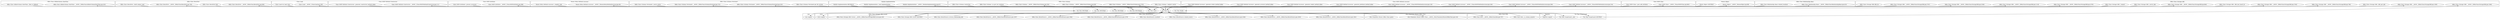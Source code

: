 digraph {
graph [overlap=false]
subgraph cluster_DBIx_Class_InflateColumn_DateTime {
	label="DBIx::Class::InflateColumn::DateTime";
	"DBIx::Class::InflateColumn::DateTime::__ANON__[DBIx/Class/InflateColumn/DateTime.pm:202]";
	"DBIx::Class::InflateColumn::DateTime::_flate_or_fallback";
}
subgraph cluster_DBIx_Class_ResultSet {
	label="DBIx::Class::ResultSet";
	"DBIx::Class::ResultSet::__ANON__[DBIx/Class/ResultSet.pm:793]";
	"DBIx::Class::ResultSet::_build_unique_cond";
	"DBIx::Class::ResultSet::__ANON__[DBIx/Class/ResultSet.pm:858]";
	"DBIx::Class::ResultSet::find";
}
subgraph cluster_Try_Tiny {
	label="Try::Tiny";
	"Try::Tiny::finally";
	"Try::Tiny::BEGIN@6";
	"Try::Tiny::catch";
	"Try::Tiny::BEGIN@8";
	"Try::Tiny::BEGIN@3";
	"Try::Tiny::try";
	"Try::Tiny::BEGIN@46";
}
subgraph cluster_DBIx_Class_Storage_DBI_Cursor {
	label="DBIx::Class::Storage::DBI::Cursor";
	"DBIx::Class::Storage::DBI::Cursor::DESTROY";
	"DBIx::Class::Storage::DBI::Cursor::__ANON__[DBIx/Class/Storage/DBI/Cursor.pm:182]";
}
subgraph cluster_Class_Load {
	label="Class::Load";
	"Class::Load::try_load_class";
	"Class::Load::__ANON__[Class/Load.pm:180]";
}
subgraph cluster_Class_MOP_Method_Constructor {
	label="Class::MOP::Method::Constructor";
	"Class::MOP::Method::Constructor::_generate_constructor_method_inline";
	"Class::MOP::Method::Constructor::__ANON__[Class/MOP/Method/Constructor.pm:111]";
}
subgraph cluster_Exporter {
	label="Exporter";
	"Exporter::import";
}
subgraph cluster_Class_MOP_Attribute {
	label="Class::MOP::Attribute";
	"Class::MOP::Attribute::_process_accessors";
	"Class::MOP::Attribute::__ANON__[Class/MOP/Attribute.pm:398]";
}
subgraph cluster_DBIx_Class_ResultSource {
	label="DBIx::Class::ResultSource";
	"DBIx::Class::ResultSource::resultset";
	"DBIx::Class::ResultSource::__ANON__[DBIx/Class/ResultSource.pm:1378]";
	"DBIx::Class::ResultSource::__ANON__[DBIx/Class/ResultSource.pm:1394]";
	"DBIx::Class::ResultSource::__ANON__[DBIx/Class/ResultSource.pm:1397]";
	"DBIx::Class::ResultSource::reverse_relationship_info";
	"DBIx::Class::ResultSource::__ANON__[DBIx/Class/ResultSource.pm:1381]";
	"DBIx::Class::ResultSource::__ANON__[DBIx/Class/ResultSource.pm:1853]";
	"DBIx::Class::ResultSource::__ANON__[DBIx/Class/ResultSource.pm:1038]";
	"DBIx::Class::ResultSource::related_source";
}
subgraph cluster_Moose_Meta_Method_Accessor {
	label="Moose::Meta::Method::Accessor";
	"Moose::Meta::Method::Accessor::__ANON__[Moose/Meta/Method/Accessor.pm:39]";
	"Moose::Meta::Method::Accessor::_compile_code";
}
subgraph cluster_vars {
	label="vars";
	"vars::import";
}
subgraph cluster_Try_Tiny_ScopeGuard {
	label="Try::Tiny::ScopeGuard";
	"Try::Tiny::ScopeGuard::_new";
	"Try::Tiny::ScopeGuard::DESTROY";
}
subgraph cluster_DBIx_Class_Schema_Versioned {
	label="DBIx::Class::Schema::Versioned";
	"DBIx::Class::Schema::Versioned::_source_exists";
	"DBIx::Class::Schema::Versioned::__ANON__[DBIx/Class/Schema/Versioned.pm:752]";
	"DBIx::Class::Schema::Versioned::get_db_version";
	"DBIx::Class::Schema::Versioned::__ANON__[DBIx/Class/Schema/Versioned.pm:533]";
}
subgraph cluster_Module_Implementation {
	label="Module::Implementation";
	"Module::Implementation::_load_implementation";
	"Module::Implementation::__ANON__[Module/Implementation.pm:87]";
	"Module::Implementation::BEGIN@10";
}
subgraph cluster_DBIx_Class_Schema {
	label="DBIx::Class::Schema";
	"DBIx::Class::Schema::_ns_get_rsrc_instance";
	"DBIx::Class::Schema::_register_source";
	"DBIx::Class::Schema::connection";
	"DBIx::Class::Schema::__ANON__[DBIx/Class/Schema.pm:1378]";
	"DBIx::Class::Schema::__ANON__[DBIx/Class/Schema.pm:829]";
	"DBIx::Class::Schema::__ANON__[DBIx/Class/Schema.pm:204]";
}
subgraph cluster_SQL_Translator_Parser_DBIx_Class {
	label="SQL::Translator::Parser::DBIx::Class";
	"SQL::Translator::Parser::DBIx::Class::__ANON__[SQL/Translator/Parser/DBIx/Class.pm:154]";
	"SQL::Translator::Parser::DBIx::Class::parse";
}
subgraph cluster_DBIx_Class_Row {
	label="DBIx::Class::Row";
	"DBIx::Class::Row::_is_column_numeric";
	"DBIx::Class::Row::__ANON__[DBIx/Class/Row.pm:797]";
}
subgraph cluster_Class_MOP_Method_Accessor {
	label="Class::MOP::Method::Accessor";
	"Class::MOP::Method::Accessor::_generate_accessor_method_inline";
	"Class::MOP::Method::Accessor::_generate_writer_method_inline";
	"Class::MOP::Method::Accessor::__ANON__[Class/MOP/Method/Accessor.pm:184]";
	"Class::MOP::Method::Accessor::__ANON__[Class/MOP/Method/Accessor.pm:120]";
	"Class::MOP::Method::Accessor::__ANON__[Class/MOP/Method/Accessor.pm:154]";
	"Class::MOP::Method::Accessor::_generate_reader_method_inline";
	"Class::MOP::Method::Accessor::__ANON__[Class/MOP/Method/Accessor.pm:209]";
	"Class::MOP::Method::Accessor::_generate_predicate_method_inline";
}
subgraph cluster_strict {
	label="strict";
	"strict::import";
}
subgraph cluster_Class_MOP_Class {
	label="Class::MOP::Class";
	"Class::MOP::Class::_post_add_attribute";
	"Class::MOP::Class::__ANON__[Class/MOP/Class.pm:892]";
}
subgraph cluster_Moose_Object {
	label="Moose::Object";
	"Moose::Object::DESTROY";
	"Moose::Object::__ANON__[Moose/Object.pm:99]";
}
subgraph cluster_DBIx_Class_Storage_DBI {
	label="DBIx::Class::Storage::DBI";
	"DBIx::Class::Storage::DBI::__ANON__[DBIx/Class/Storage/DBI.pm:1078]";
	"DBIx::Class::Storage::DBI::dbh_do";
	"DBIx::Class::Storage::DBI::__ANON__[DBIx/Class/Storage/DBI.pm:1116]";
	"DBIx::Class::Storage::DBI::__ANON__[DBIx/Class/Storage/DBI.pm:2358]";
	"DBIx::Class::Storage::DBI::__ANON__[DBIx/Class/Storage/DBI.pm:1300]";
	"DBIx::Class::Storage::DBI::__ANON__[DBIx/Class/Storage/DBI.pm:2767]";
	"DBIx::Class::Storage::DBI::__ANON__[DBIx/Class/Storage/DBI.pm:1306]";
	"DBIx::Class::Storage::DBI::__ANON__[DBIx/Class/Storage/DBI.pm:790]";
	"DBIx::Class::Storage::DBI::_connect";
	"DBIx::Class::Storage::DBI::__ANON__[DBIx/Class/Storage/DBI.pm:2763]";
	"DBIx::Class::Storage::DBI::_dbh_last_insert_id";
	"DBIx::Class::Storage::DBI::__ANON__[DBIx/Class/Storage/DBI.pm:800]";
	"DBIx::Class::Storage::DBI::_server_info";
	"DBIx::Class::Storage::DBI::_dbh_get_info";
}
subgraph cluster_DBIx_Class_Relationship_Base {
	label="DBIx::Class::Relationship::Base";
	"DBIx::Class::Relationship::Base::__ANON__[DBIx/Class/Relationship/Base.pm:422]";
	"DBIx::Class::Relationship::Base::related_resultset";
}
"Try::Tiny::try" -> "Class::MOP::Attribute::__ANON__[Class/MOP/Attribute.pm:398]";
"DBIx::Class::Row::_is_column_numeric" -> "Try::Tiny::try";
"DBIx::Class::Storage::DBI::Cursor::DESTROY" -> "Try::Tiny::try";
"DBIx::Class::Schema::Versioned::_source_exists" -> "Try::Tiny::try";
"DBIx::Class::InflateColumn::DateTime::_flate_or_fallback" -> "Try::Tiny::try";
"Moose::Meta::Method::Accessor::_compile_code" -> "Try::Tiny::try";
"DBIx::Class::Storage::DBI::_connect" -> "Try::Tiny::try";
"Module::Implementation::_load_implementation" -> "Try::Tiny::try";
"DBIx::Class::Relationship::Base::related_resultset" -> "Try::Tiny::try";
"DBIx::Class::Storage::DBI::_dbh_last_insert_id" -> "Try::Tiny::try";
"Class::Load::try_load_class" -> "Try::Tiny::try";
"DBIx::Class::Schema::connection" -> "Try::Tiny::try";
"DBIx::Class::ResultSet::find" -> "Try::Tiny::try";
"DBIx::Class::Schema::Versioned::get_db_version" -> "Try::Tiny::try";
"Class::MOP::Method::Accessor::_generate_accessor_method_inline" -> "Try::Tiny::try";
"Class::MOP::Method::Accessor::_generate_writer_method_inline" -> "Try::Tiny::try";
"DBIx::Class::ResultSource::resultset" -> "Try::Tiny::try";
"DBIx::Class::Storage::DBI::dbh_do" -> "Try::Tiny::try";
"Moose::Object::DESTROY" -> "Try::Tiny::try";
"DBIx::Class::Storage::DBI::__ANON__[DBIx/Class/Storage/DBI.pm:2767]" -> "Try::Tiny::try";
"DBIx::Class::ResultSource::reverse_relationship_info" -> "Try::Tiny::try";
"Class::MOP::Method::Constructor::_generate_constructor_method_inline" -> "Try::Tiny::try";
"Class::MOP::Attribute::_process_accessors" -> "Try::Tiny::try";
"DBIx::Class::Schema::_register_source" -> "Try::Tiny::try";
"DBIx::Class::Schema::_ns_get_rsrc_instance" -> "Try::Tiny::try";
"Class::MOP::Class::_post_add_attribute" -> "Try::Tiny::try";
"DBIx::Class::ResultSet::_build_unique_cond" -> "Try::Tiny::try";
"Class::MOP::Method::Accessor::_generate_reader_method_inline" -> "Try::Tiny::try";
"SQL::Translator::Parser::DBIx::Class::parse" -> "Try::Tiny::try";
"DBIx::Class::ResultSource::related_source" -> "Try::Tiny::try";
"DBIx::Class::Storage::DBI::_dbh_get_info" -> "Try::Tiny::try";
"DBIx::Class::Storage::DBI::_server_info" -> "Try::Tiny::try";
"Class::MOP::Method::Accessor::_generate_predicate_method_inline" -> "Try::Tiny::try";
"Try::Tiny::BEGIN@46" -> "Exporter::import";
"Try::Tiny::try" -> "DBIx::Class::Storage::DBI::Cursor::DESTROY";
"Try::Tiny::try" -> "Class::MOP::Class::__ANON__[Class/MOP/Class.pm:892]";
"Try::Tiny::try" -> "Moose::Object::__ANON__[Moose/Object.pm:99]";
"Try::Tiny::try" -> "DBIx::Class::Row::__ANON__[DBIx/Class/Row.pm:797]";
"Try::Tiny::try" -> "DBIx::Class::ResultSet::__ANON__[DBIx/Class/ResultSet.pm:858]";
"Try::Tiny::try" -> "DBIx::Class::Storage::DBI::Cursor::__ANON__[DBIx/Class/Storage/DBI/Cursor.pm:182]";
"Try::Tiny::try" -> "DBIx::Class::Storage::DBI::__ANON__[DBIx/Class/Storage/DBI.pm:800]";
"Try::Tiny::try" -> "Class::MOP::Method::Accessor::__ANON__[Class/MOP/Method/Accessor.pm:184]";
"Try::Tiny::try" -> "DBIx::Class::Storage::DBI::__ANON__[DBIx/Class/Storage/DBI.pm:2763]";
"Try::Tiny::try" -> "DBIx::Class::Schema::__ANON__[DBIx/Class/Schema.pm:204]";
"Try::Tiny::try" -> "DBIx::Class::ResultSource::__ANON__[DBIx/Class/ResultSource.pm:1378]";
"DBIx::Class::Schema::Versioned::_source_exists" -> "Try::Tiny::catch";
"DBIx::Class::InflateColumn::DateTime::_flate_or_fallback" -> "Try::Tiny::catch";
"Moose::Meta::Method::Accessor::_compile_code" -> "Try::Tiny::catch";
"DBIx::Class::Storage::DBI::_connect" -> "Try::Tiny::catch";
"DBIx::Class::Relationship::Base::related_resultset" -> "Try::Tiny::catch";
"Module::Implementation::_load_implementation" -> "Try::Tiny::catch";
"Class::Load::try_load_class" -> "Try::Tiny::catch";
"DBIx::Class::Schema::connection" -> "Try::Tiny::catch";
"Class::MOP::Method::Accessor::_generate_accessor_method_inline" -> "Try::Tiny::catch";
"Class::MOP::Method::Accessor::_generate_writer_method_inline" -> "Try::Tiny::catch";
"DBIx::Class::Storage::DBI::dbh_do" -> "Try::Tiny::catch";
"Moose::Object::DESTROY" -> "Try::Tiny::catch";
"DBIx::Class::Storage::DBI::__ANON__[DBIx/Class/Storage/DBI.pm:2767]" -> "Try::Tiny::catch";
"Class::MOP::Attribute::_process_accessors" -> "Try::Tiny::catch";
"Class::MOP::Method::Constructor::_generate_constructor_method_inline" -> "Try::Tiny::catch";
"DBIx::Class::Schema::_ns_get_rsrc_instance" -> "Try::Tiny::catch";
"DBIx::Class::ResultSet::_build_unique_cond" -> "Try::Tiny::catch";
"Class::MOP::Class::_post_add_attribute" -> "Try::Tiny::catch";
"Class::MOP::Method::Accessor::_generate_reader_method_inline" -> "Try::Tiny::catch";
"Class::MOP::Method::Accessor::_generate_predicate_method_inline" -> "Try::Tiny::catch";
"Try::Tiny::ScopeGuard::DESTROY" -> "DBIx::Class::Storage::DBI::__ANON__[DBIx/Class/Storage/DBI.pm:1306]";
"Try::Tiny::try" -> "Module::Implementation::__ANON__[Module/Implementation.pm:87]";
"Try::Tiny::try" -> "DBIx::Class::Schema::__ANON__[DBIx/Class/Schema.pm:829]";
"Try::Tiny::try" -> "Try::Tiny::ScopeGuard::DESTROY";
"Try::Tiny::try" -> "Moose::Meta::Method::Accessor::__ANON__[Moose/Meta/Method/Accessor.pm:39]";
"Try::Tiny::try" -> "Class::MOP::Method::Accessor::__ANON__[Class/MOP/Method/Accessor.pm:209]";
"Try::Tiny::try" -> "DBIx::Class::Storage::DBI::__ANON__[DBIx/Class/Storage/DBI.pm:1078]";
"Try::Tiny::BEGIN@6" -> "vars::import";
"Try::Tiny::BEGIN@3" -> "strict::import";
"Try::Tiny::try" -> "Class::MOP::Method::Constructor::__ANON__[Class/MOP/Method/Constructor.pm:111]";
"Try::Tiny::try" -> "DBIx::Class::Relationship::Base::__ANON__[DBIx/Class/Relationship/Base.pm:422]";
"Try::Tiny::try" -> "DBIx::Class::Storage::DBI::__ANON__[DBIx/Class/Storage/DBI.pm:1300]";
"Try::Tiny::try" -> "Try::Tiny::ScopeGuard::_new";
"Module::Implementation::BEGIN@10" -> "Try::Tiny::BEGIN@3";
"DBIx::Class::Storage::DBI::_connect" -> "Try::Tiny::finally";
"Try::Tiny::try" -> "DBIx::Class::ResultSource::__ANON__[DBIx/Class/ResultSource.pm:1397]";
"Try::Tiny::try" -> "DBIx::Class::ResultSource::__ANON__[DBIx/Class/ResultSource.pm:1381]";
"Try::Tiny::try" -> "DBIx::Class::Storage::DBI::__ANON__[DBIx/Class/Storage/DBI.pm:790]";
"Try::Tiny::try" -> "DBIx::Class::ResultSource::__ANON__[DBIx/Class/ResultSource.pm:1038]";
"Try::Tiny::try" -> "DBIx::Class::ResultSet::__ANON__[DBIx/Class/ResultSet.pm:793]";
"Try::Tiny::try" -> "SQL::Translator::Parser::DBIx::Class::__ANON__[SQL/Translator/Parser/DBIx/Class.pm:154]";
"Try::Tiny::try" -> "DBIx::Class::ResultSource::__ANON__[DBIx/Class/ResultSource.pm:1853]";
"Try::Tiny::try" -> "DBIx::Class::InflateColumn::DateTime::__ANON__[DBIx/Class/InflateColumn/DateTime.pm:202]";
"Try::Tiny::try" -> "Class::Load::__ANON__[Class/Load.pm:180]";
"Module::Implementation::BEGIN@10" -> "Try::Tiny::BEGIN@6";
"Try::Tiny::try" -> "DBIx::Class::Schema::Versioned::__ANON__[DBIx/Class/Schema/Versioned.pm:752]";
"Try::Tiny::try" -> "DBIx::Class::Storage::DBI::__ANON__[DBIx/Class/Storage/DBI.pm:2358]";
"Try::Tiny::try" -> "DBIx::Class::Schema::Versioned::__ANON__[DBIx/Class/Schema/Versioned.pm:533]";
"Module::Implementation::BEGIN@10" -> "Try::Tiny::BEGIN@8";
"Try::Tiny::try" -> "DBIx::Class::ResultSource::__ANON__[DBIx/Class/ResultSource.pm:1394]";
"Try::Tiny::try" -> "DBIx::Class::Storage::DBI::__ANON__[DBIx/Class/Storage/DBI.pm:1116]";
"Try::Tiny::try" -> "DBIx::Class::Schema::__ANON__[DBIx/Class/Schema.pm:1378]";
"Module::Implementation::BEGIN@10" -> "Try::Tiny::BEGIN@46";
"Try::Tiny::try" -> "Class::MOP::Method::Accessor::__ANON__[Class/MOP/Method/Accessor.pm:120]";
"Try::Tiny::try" -> "Class::MOP::Method::Accessor::__ANON__[Class/MOP/Method/Accessor.pm:154]";
}
